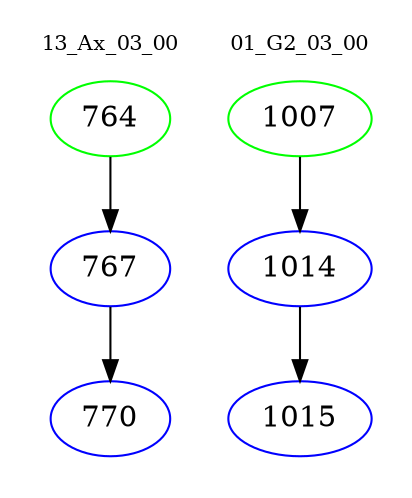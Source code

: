 digraph{
subgraph cluster_0 {
color = white
label = "13_Ax_03_00";
fontsize=10;
T0_764 [label="764", color="green"]
T0_764 -> T0_767 [color="black"]
T0_767 [label="767", color="blue"]
T0_767 -> T0_770 [color="black"]
T0_770 [label="770", color="blue"]
}
subgraph cluster_1 {
color = white
label = "01_G2_03_00";
fontsize=10;
T1_1007 [label="1007", color="green"]
T1_1007 -> T1_1014 [color="black"]
T1_1014 [label="1014", color="blue"]
T1_1014 -> T1_1015 [color="black"]
T1_1015 [label="1015", color="blue"]
}
}
